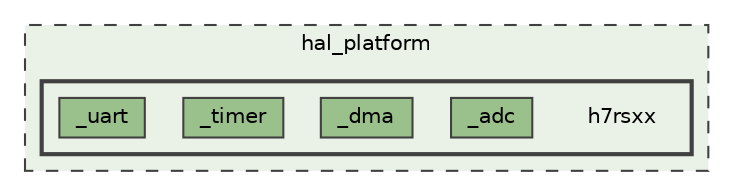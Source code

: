 digraph "hal_platform/h7rsxx"
{
 // INTERACTIVE_SVG=YES
 // LATEX_PDF_SIZE
  bgcolor="transparent";
  edge [fontname=Helvetica,fontsize=10,labelfontname=Helvetica,labelfontsize=10];
  node [fontname=Helvetica,fontsize=10,shape=box,height=0.2,width=0.4];
  compound=true
  subgraph clusterdir_7da9fa3e46f3496e22e0d53e72e5a458 {
    graph [ bgcolor="#eaf2e7", pencolor="grey25", label="hal_platform", fontname=Helvetica,fontsize=10 style="filled,dashed", URL="dir_7da9fa3e46f3496e22e0d53e72e5a458.html",tooltip=""]
  subgraph clusterdir_ecba37078b2646ad8615f0f92eab48bb {
    graph [ bgcolor="#eaf2e7", pencolor="grey25", label="", fontname=Helvetica,fontsize=10 style="filled,bold", URL="dir_ecba37078b2646ad8615f0f92eab48bb.html",tooltip=""]
    dir_ecba37078b2646ad8615f0f92eab48bb [shape=plaintext, label="h7rsxx"];
  dir_c86749a12d0b5f37729118ac0376c51e [label="_adc", fillcolor="#9ac18c", color="grey25", style="filled", URL="dir_c86749a12d0b5f37729118ac0376c51e.html",tooltip=""];
  dir_d15f750d2e50aa73cfdc2e6249ca3932 [label="_dma", fillcolor="#9ac18c", color="grey25", style="filled", URL="dir_d15f750d2e50aa73cfdc2e6249ca3932.html",tooltip=""];
  dir_132285723b339faa95cf45e494bfa166 [label="_timer", fillcolor="#9ac18c", color="grey25", style="filled", URL="dir_132285723b339faa95cf45e494bfa166.html",tooltip=""];
  dir_b778205a90b9dd96ba067acdbbc1e43b [label="_uart", fillcolor="#9ac18c", color="grey25", style="filled", URL="dir_b778205a90b9dd96ba067acdbbc1e43b.html",tooltip=""];
  }
  }
}
